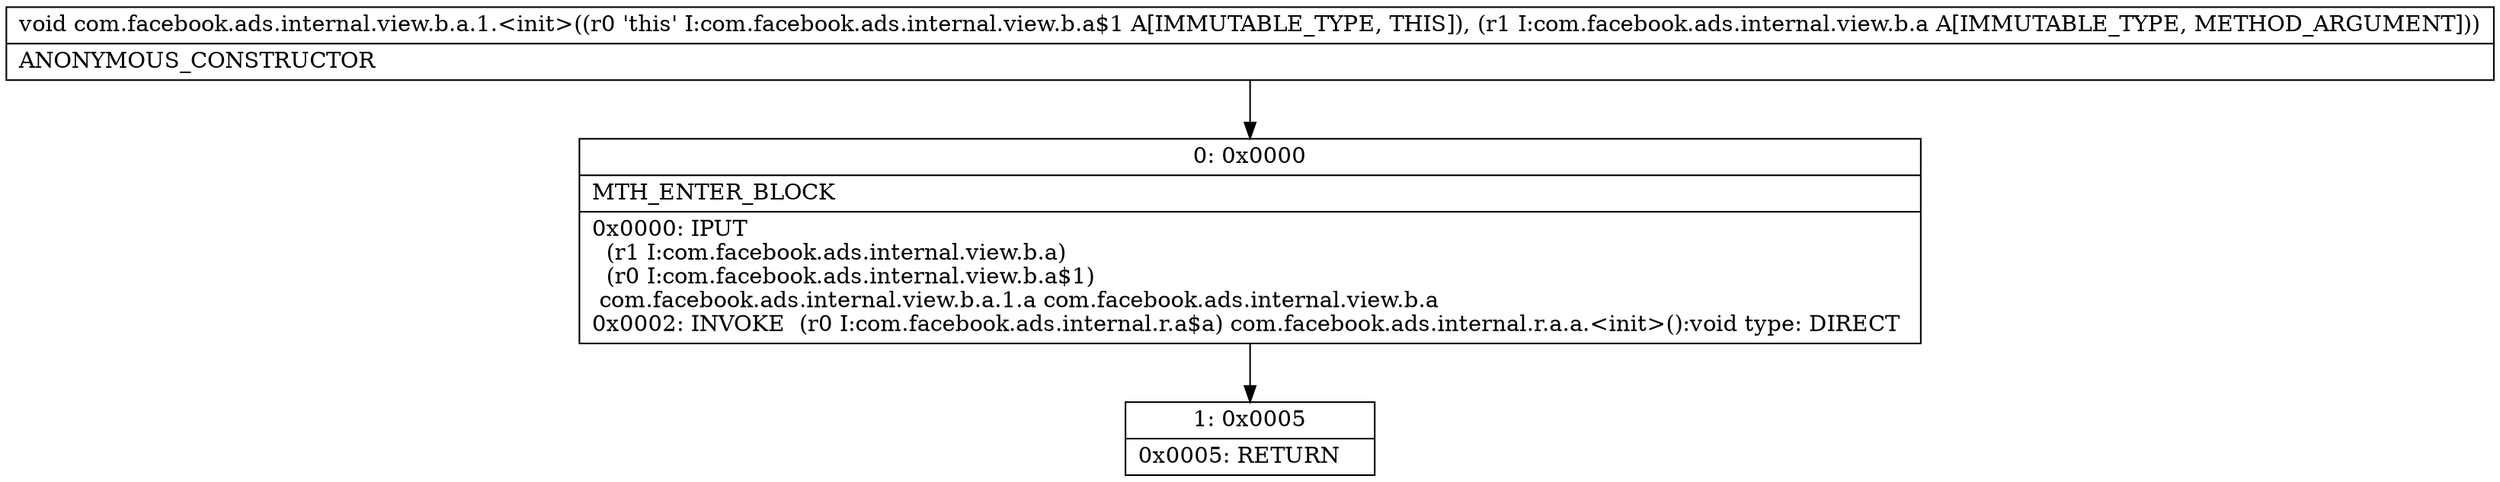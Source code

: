 digraph "CFG forcom.facebook.ads.internal.view.b.a.1.\<init\>(Lcom\/facebook\/ads\/internal\/view\/b\/a;)V" {
Node_0 [shape=record,label="{0\:\ 0x0000|MTH_ENTER_BLOCK\l|0x0000: IPUT  \l  (r1 I:com.facebook.ads.internal.view.b.a)\l  (r0 I:com.facebook.ads.internal.view.b.a$1)\l com.facebook.ads.internal.view.b.a.1.a com.facebook.ads.internal.view.b.a \l0x0002: INVOKE  (r0 I:com.facebook.ads.internal.r.a$a) com.facebook.ads.internal.r.a.a.\<init\>():void type: DIRECT \l}"];
Node_1 [shape=record,label="{1\:\ 0x0005|0x0005: RETURN   \l}"];
MethodNode[shape=record,label="{void com.facebook.ads.internal.view.b.a.1.\<init\>((r0 'this' I:com.facebook.ads.internal.view.b.a$1 A[IMMUTABLE_TYPE, THIS]), (r1 I:com.facebook.ads.internal.view.b.a A[IMMUTABLE_TYPE, METHOD_ARGUMENT]))  | ANONYMOUS_CONSTRUCTOR\l}"];
MethodNode -> Node_0;
Node_0 -> Node_1;
}

